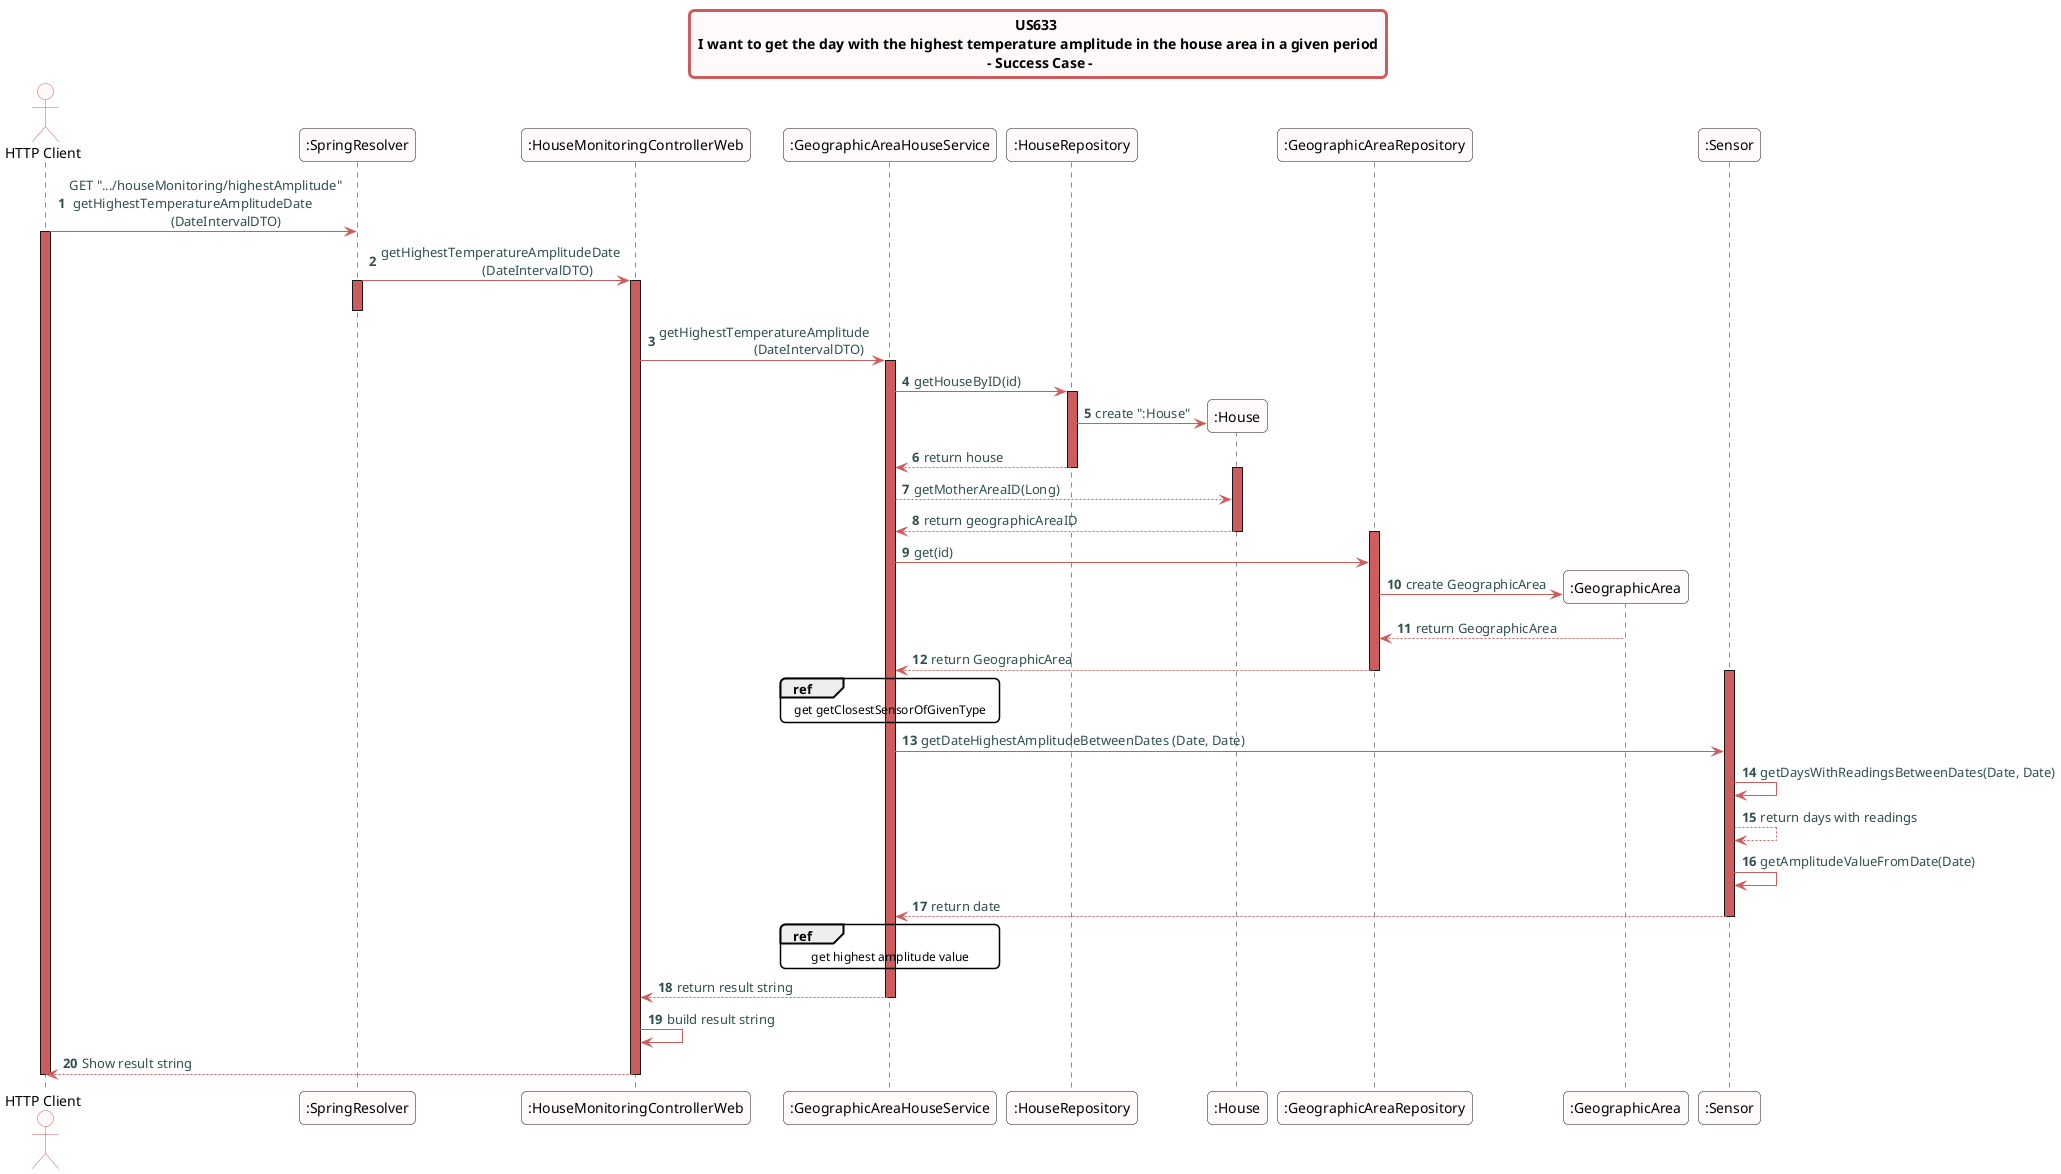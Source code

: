 @startuml
skinparam titleBorderRoundCorner 10
skinparam titleBorderThickness 3
skinparam titleBorderColor indianred
skinparam titleBackgroundColor snow
skinparam FontName quicksand

skinparam actor {
  BorderColor indianred
  backgroundColor Snow
  }

skinparam sequence {
  LifeLineBackgroundColor indianred
  ParticipantBackgroundColor snow
}

skinparam roundcorner 10

skinparam component {
  arrowThickness 1
  ArrowFontName Verdana
  ArrowColor indianred
  ArrowFontColor darkslategrey
}


title US633 \n I want to get the day with the highest temperature amplitude in the house area in a given period \n - Success Case -

autonumber

actor "HTTP Client"


"HTTP Client" -> ":SpringResolver":  GET ".../houseMonitoring/highestAmplitude" \n getHighestTemperatureAmplitudeDate \n                              (DateIntervalDTO)
activate "HTTP Client"
":SpringResolver" -> ":HouseMonitoringControllerWeb": getHighestTemperatureAmplitudeDate \n                              (DateIntervalDTO)
activate ":SpringResolver"
activate ":HouseMonitoringControllerWeb"
deactivate ":SpringResolver"
":HouseMonitoringControllerWeb" -> ":GeographicAreaHouseService": getHighestTemperatureAmplitude \n                            (DateIntervalDTO)
activate ":GeographicAreaHouseService"
":GeographicAreaHouseService" -> ":HouseRepository": getHouseByID(id)
create ":House"
activate ":HouseRepository"

":HouseRepository" -> ":House" : create ":House"
":HouseRepository" --> ":GeographicAreaHouseService": return house
deactivate ":HouseRepository"
activate ":House"
":GeographicAreaHouseService" --> ":House": getMotherAreaID(Long)
":House" --> ":GeographicAreaHouseService": return geographicAreaID
deactivate ":House"
activate ":GeographicAreaRepository"
":GeographicAreaHouseService" -> ":GeographicAreaRepository": get(id)
create ":GeographicArea"
":GeographicAreaRepository" -> ":GeographicArea": create GeographicArea
":GeographicArea" --> ":GeographicAreaRepository": return GeographicArea
":GeographicAreaRepository" --> ":GeographicAreaHouseService": return GeographicArea
deactivate ":GeographicAreaRepository"
ref over ":GeographicAreaHouseService"
get getClosestSensorOfGivenType
end ref
activate ":Sensor"
":GeographicAreaHouseService" -> ":Sensor": getDateHighestAmplitudeBetweenDates (Date, Date)
":Sensor"->":Sensor": getDaysWithReadingsBetweenDates(Date, Date)
":Sensor"-->":Sensor": return days with readings
":Sensor"->":Sensor": getAmplitudeValueFromDate(Date)
":Sensor" --> ":GeographicAreaHouseService": return date
deactivate ":Sensor"
ref over ":GeographicAreaHouseService"
get highest amplitude value
end ref
":GeographicAreaHouseService" --> ":HouseMonitoringControllerWeb": return result string
deactivate ":GeographicAreaHouseService"

":HouseMonitoringControllerWeb" -> ":HouseMonitoringControllerWeb": build result string

":HouseMonitoringControllerWeb" --> "HTTP Client": Show result string
deactivate ":HouseMonitoringControllerWeb"

deactivate "HTTP Client"


@enduml